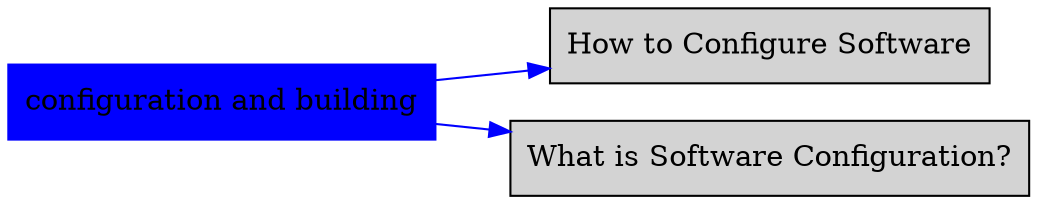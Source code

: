 digraph bettersoftware {
            rankdir = LR;
            ratio = fill;
            node [style=filled];
            node [shape = box];
"configuration and building" [colorscheme="svg" color="blue"]
"configuration and building" ->  "HowToConfigureSw.md" [colorscheme="svg" color="blue"];
"HowToConfigureSw.md" [label="How to Configure Software" URL="http://bss.parallactic.com/resources/how-to-configure-software"];
"configuration and building" ->  "WhatIsSwConfiguration.md" [colorscheme="svg" color="blue"];
"WhatIsSwConfiguration.md" [label="What is Software Configuration?" URL="http://bss.parallactic.com/resources/what-is-software-configuration?"];
}